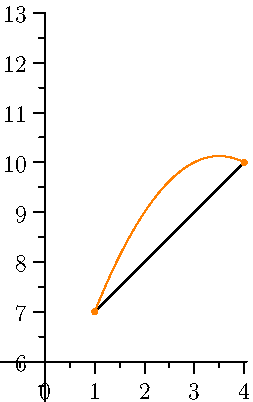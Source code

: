 import graph;
size(0,200);

real bu(real x) { return 7 + 3(x-1); }
real bl(real x) { return 7 + 2(x-1); }

//secant
draw((1,7)--(4,10),black);
dot((1,7),orange);
dot((4,10),orange);

real f(real x) { return 7+(x-1) - 0.5*(x-1)*(x-4) ; }
real fp(real x) { return 1 - 0.5*(x-4) - 0.5(x-1) ; }
real c = 2.5;

real tc(real x) { return f(c)+fp(c)*(x-c); }

draw(graph(f,1,4),orange);

draw(graph(tc,c-0.75,c+0.75),invisible);

//draw(graph(bu,1,4),invisible);
draw(graph(bl,1,4),invisible);

xaxis(YEquals(6),RightTicks);
yaxis(LeftTicks);

